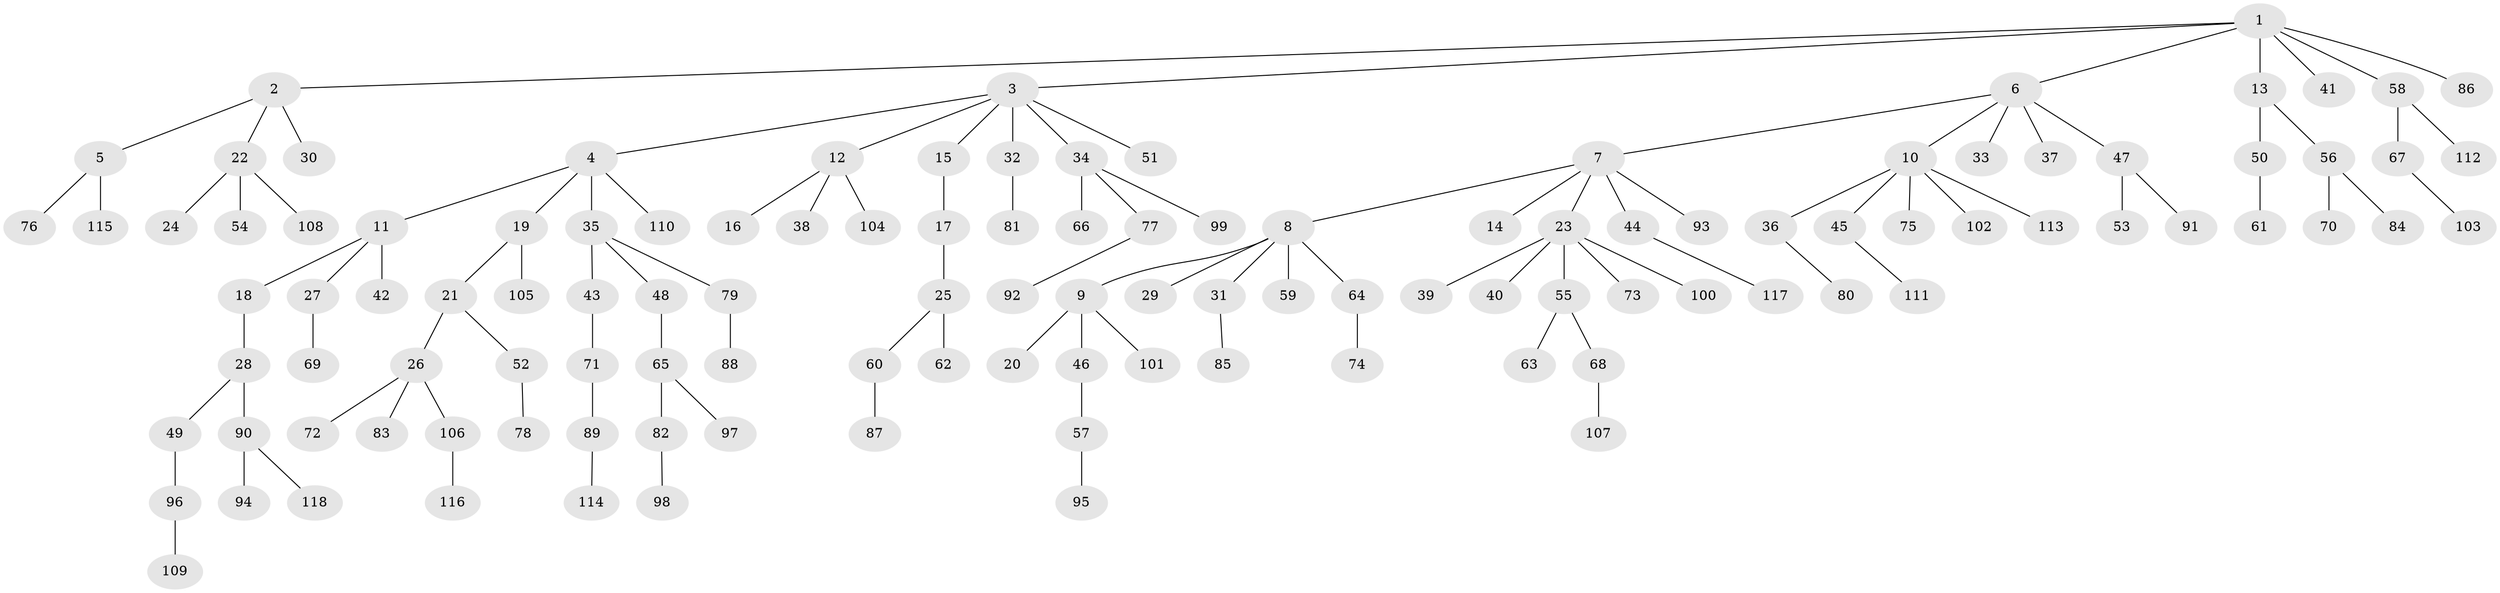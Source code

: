 // Generated by graph-tools (version 1.1) at 2025/02/03/09/25 03:02:26]
// undirected, 118 vertices, 117 edges
graph export_dot {
graph [start="1"]
  node [color=gray90,style=filled];
  1;
  2;
  3;
  4;
  5;
  6;
  7;
  8;
  9;
  10;
  11;
  12;
  13;
  14;
  15;
  16;
  17;
  18;
  19;
  20;
  21;
  22;
  23;
  24;
  25;
  26;
  27;
  28;
  29;
  30;
  31;
  32;
  33;
  34;
  35;
  36;
  37;
  38;
  39;
  40;
  41;
  42;
  43;
  44;
  45;
  46;
  47;
  48;
  49;
  50;
  51;
  52;
  53;
  54;
  55;
  56;
  57;
  58;
  59;
  60;
  61;
  62;
  63;
  64;
  65;
  66;
  67;
  68;
  69;
  70;
  71;
  72;
  73;
  74;
  75;
  76;
  77;
  78;
  79;
  80;
  81;
  82;
  83;
  84;
  85;
  86;
  87;
  88;
  89;
  90;
  91;
  92;
  93;
  94;
  95;
  96;
  97;
  98;
  99;
  100;
  101;
  102;
  103;
  104;
  105;
  106;
  107;
  108;
  109;
  110;
  111;
  112;
  113;
  114;
  115;
  116;
  117;
  118;
  1 -- 2;
  1 -- 3;
  1 -- 6;
  1 -- 13;
  1 -- 41;
  1 -- 58;
  1 -- 86;
  2 -- 5;
  2 -- 22;
  2 -- 30;
  3 -- 4;
  3 -- 12;
  3 -- 15;
  3 -- 32;
  3 -- 34;
  3 -- 51;
  4 -- 11;
  4 -- 19;
  4 -- 35;
  4 -- 110;
  5 -- 76;
  5 -- 115;
  6 -- 7;
  6 -- 10;
  6 -- 33;
  6 -- 37;
  6 -- 47;
  7 -- 8;
  7 -- 14;
  7 -- 23;
  7 -- 44;
  7 -- 93;
  8 -- 9;
  8 -- 29;
  8 -- 31;
  8 -- 59;
  8 -- 64;
  9 -- 20;
  9 -- 46;
  9 -- 101;
  10 -- 36;
  10 -- 45;
  10 -- 75;
  10 -- 102;
  10 -- 113;
  11 -- 18;
  11 -- 27;
  11 -- 42;
  12 -- 16;
  12 -- 38;
  12 -- 104;
  13 -- 50;
  13 -- 56;
  15 -- 17;
  17 -- 25;
  18 -- 28;
  19 -- 21;
  19 -- 105;
  21 -- 26;
  21 -- 52;
  22 -- 24;
  22 -- 54;
  22 -- 108;
  23 -- 39;
  23 -- 40;
  23 -- 55;
  23 -- 73;
  23 -- 100;
  25 -- 60;
  25 -- 62;
  26 -- 72;
  26 -- 83;
  26 -- 106;
  27 -- 69;
  28 -- 49;
  28 -- 90;
  31 -- 85;
  32 -- 81;
  34 -- 66;
  34 -- 77;
  34 -- 99;
  35 -- 43;
  35 -- 48;
  35 -- 79;
  36 -- 80;
  43 -- 71;
  44 -- 117;
  45 -- 111;
  46 -- 57;
  47 -- 53;
  47 -- 91;
  48 -- 65;
  49 -- 96;
  50 -- 61;
  52 -- 78;
  55 -- 63;
  55 -- 68;
  56 -- 70;
  56 -- 84;
  57 -- 95;
  58 -- 67;
  58 -- 112;
  60 -- 87;
  64 -- 74;
  65 -- 82;
  65 -- 97;
  67 -- 103;
  68 -- 107;
  71 -- 89;
  77 -- 92;
  79 -- 88;
  82 -- 98;
  89 -- 114;
  90 -- 94;
  90 -- 118;
  96 -- 109;
  106 -- 116;
}
